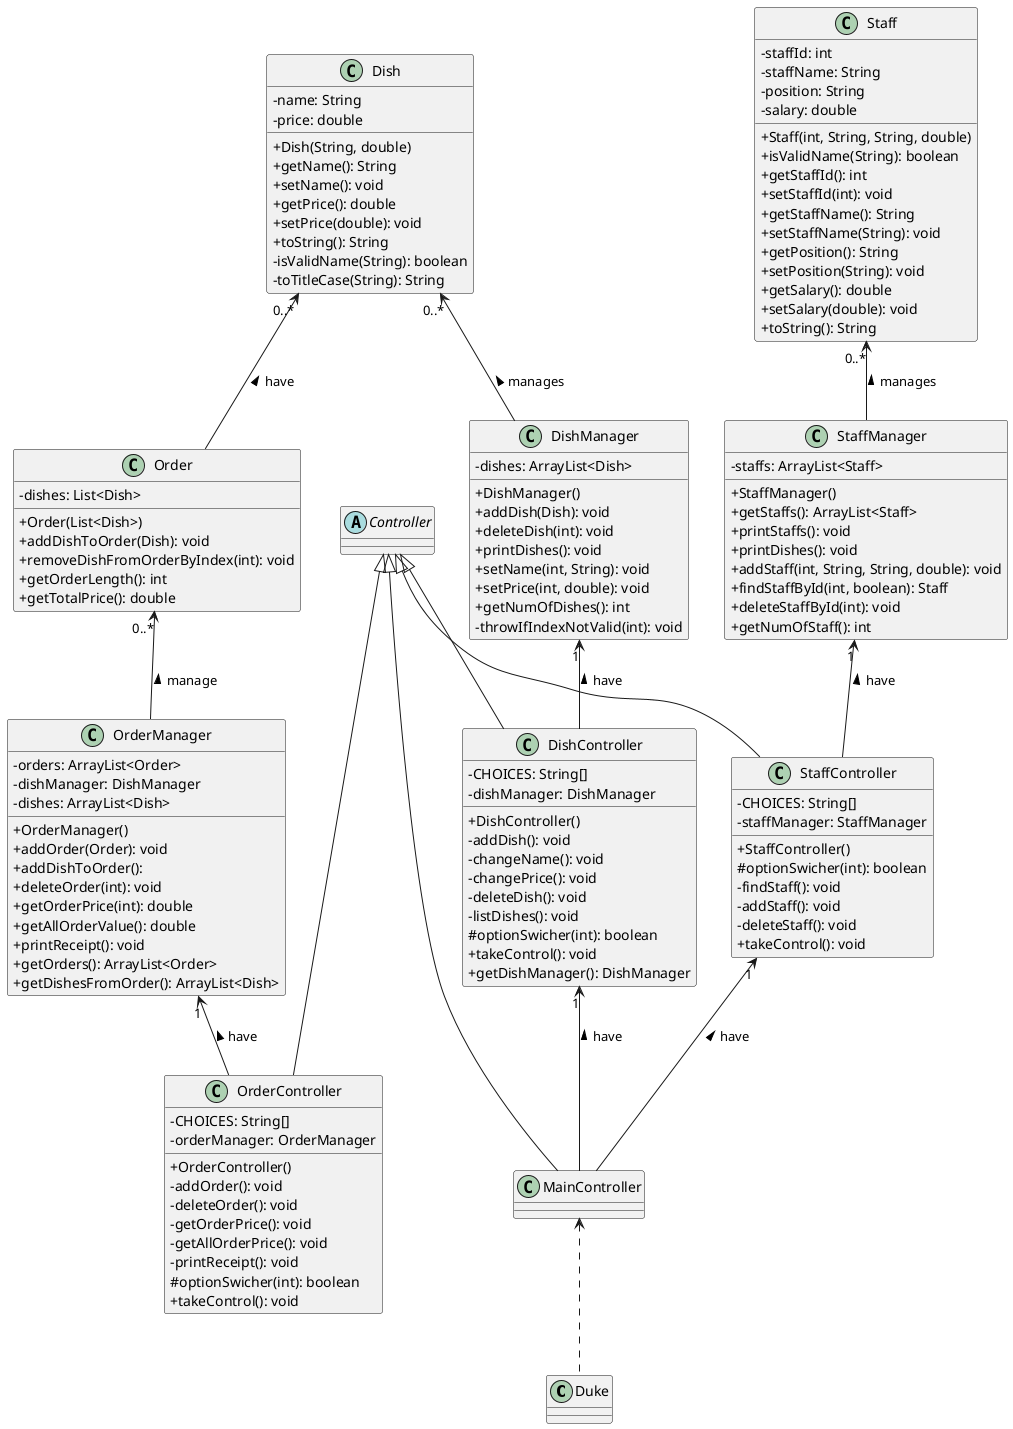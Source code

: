@startuml
'https://plantuml.com/class-diagram
skinparam classAttributeIconSize 0

class Duke {

}

class MainController {

}
MainController <.. Duke
Controller <|-- MainController
DishController "1" <-- MainController: have <

abstract class Controller {

}


class Dish {
    -name: String
    -price: double
    +Dish(String, double)
    +getName(): String
    +setName(): void
    +getPrice(): double
    +setPrice(double): void
    +toString(): String
    -isValidName(String): boolean
    -toTitleCase(String): String
}

class DishManager {
    -dishes: ArrayList<Dish>
    +DishManager()
    +addDish(Dish): void
    +deleteDish(int): void
    +printDishes(): void
    +setName(int, String): void
    +setPrice(int, double): void
    +getNumOfDishes(): int
    -throwIfIndexNotValid(int): void
}
Controller <|-- DishController


class DishController {
    -CHOICES: String[]
    -dishManager: DishManager
    +DishController()
    -addDish(): void
    -changeName(): void
    -changePrice(): void
    -deleteDish(): void
    -listDishes(): void
    #optionSwicher(int): boolean
    +takeControl(): void
    +getDishManager(): DishManager
}


Dish "0..*" <-- DishManager: manages <

DishManager "1" <-- DishController: have <

class Staff {
    -staffId: int
    -staffName: String
    -position: String
    -salary: double
    +Staff(int, String, String, double)
    +isValidName(String): boolean
    +getStaffId(): int
    +setStaffId(int): void
    +getStaffName(): String
    +setStaffName(String): void
    +getPosition(): String
    +setPosition(String): void
    +getSalary(): double
    +setSalary(double): void
    +toString(): String
}

class StaffManager {
    -staffs: ArrayList<Staff>
    +StaffManager()
    +getStaffs(): ArrayList<Staff>
    +printStaffs(): void
    +printDishes(): void
    +addStaff(int, String, String, double): void
    +findStaffById(int, boolean): Staff
    +deleteStaffById(int): void
    +getNumOfStaff(): int
}

class StaffController {
    -CHOICES: String[]
    -staffManager: StaffManager
    +StaffController()
    #optionSwicher(int): boolean
    -findStaff(): void
    -addStaff(): void
    -deleteStaff(): void
    +takeControl(): void
}

Controller <|-- StaffController

StaffController "1" <-- MainController: have <

Staff "0..*" <-- StaffManager: manages <

StaffManager "1" <-- StaffController: have <

class Order {
    -dishes: List<Dish>
    +Order(List<Dish>)
    +addDishToOrder(Dish): void
    +removeDishFromOrderByIndex(int): void
    +getOrderLength(): int
    +getTotalPrice(): double
}

class OrderManager {
    -orders: ArrayList<Order>
    -dishManager: DishManager
    -dishes: ArrayList<Dish>
    +OrderManager()
    +addOrder(Order): void
    +addDishToOrder():
    +deleteOrder(int): void
    +getOrderPrice(int): double
    +getAllOrderValue(): double
    +printReceipt(): void
    +getOrders(): ArrayList<Order>
    +getDishesFromOrder(): ArrayList<Dish>

}
Controller <|-- OrderController


class OrderController {
    -CHOICES: String[]
    -orderManager: OrderManager
    +OrderController()
    -addOrder(): void
    -deleteOrder(): void
    -getOrderPrice(): void
    -getAllOrderPrice(): void
    -printReceipt(): void
    #optionSwicher(int): boolean
    +takeControl(): void
}


Order "0..*" <-- OrderManager: manage <

OrderManager "1" <-- OrderController: have <

Dish "0..*" <-- Order: have <


@enduml
